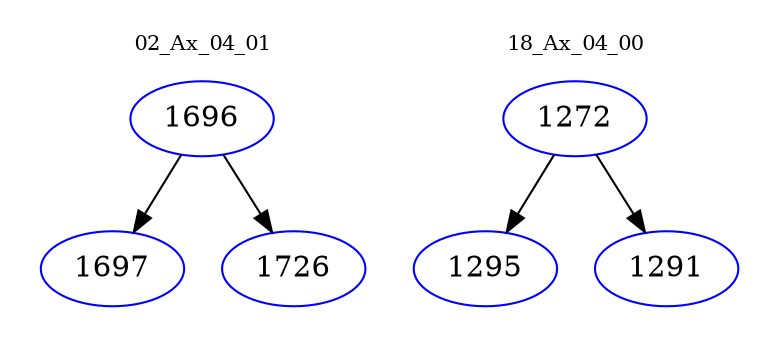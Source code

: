 digraph{
subgraph cluster_0 {
color = white
label = "02_Ax_04_01";
fontsize=10;
T0_1696 [label="1696", color="blue"]
T0_1696 -> T0_1697 [color="black"]
T0_1697 [label="1697", color="blue"]
T0_1696 -> T0_1726 [color="black"]
T0_1726 [label="1726", color="blue"]
}
subgraph cluster_1 {
color = white
label = "18_Ax_04_00";
fontsize=10;
T1_1272 [label="1272", color="blue"]
T1_1272 -> T1_1295 [color="black"]
T1_1295 [label="1295", color="blue"]
T1_1272 -> T1_1291 [color="black"]
T1_1291 [label="1291", color="blue"]
}
}
